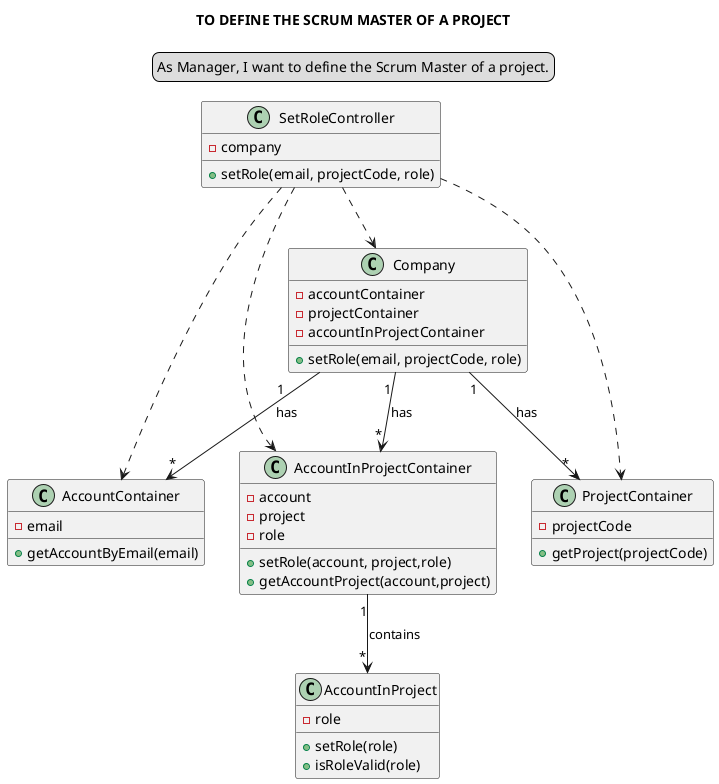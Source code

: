 @startuml

skinparam sequenceMessageAlign center
title TO DEFINE THE SCRUM MASTER OF A PROJECT
legend top
As Manager, I want to define the Scrum Master of a project.
end legend

class SetRoleController {
-company
+setRole(email, projectCode, role)
}

class Company {
-accountContainer
-projectContainer
-accountInProjectContainer
+setRole(email, projectCode, role)
}

class AccountContainer {
-email
+getAccountByEmail(email)

}

class ProjectContainer{
-projectCode
+getProject(projectCode)
}

class AccountInProjectContainer{
-account
-project
-role
+setRole(account, project,role)
+getAccountProject(account,project)
}

class AccountInProject{
-role
+setRole(role)
+isRoleValid(role)
}


SetRoleController ..> Company
Company "1       " --> "*"AccountContainer: has
Company "1"--> "        *"ProjectContainer: has
Company "1 "-->"*" AccountInProjectContainer: has
AccountInProjectContainer "    1"--> "   *"AccountInProject: contains

SetRoleController ..> AccountContainer
SetRoleController ..> ProjectContainer
SetRoleController ..> AccountInProjectContainer


@enduml
